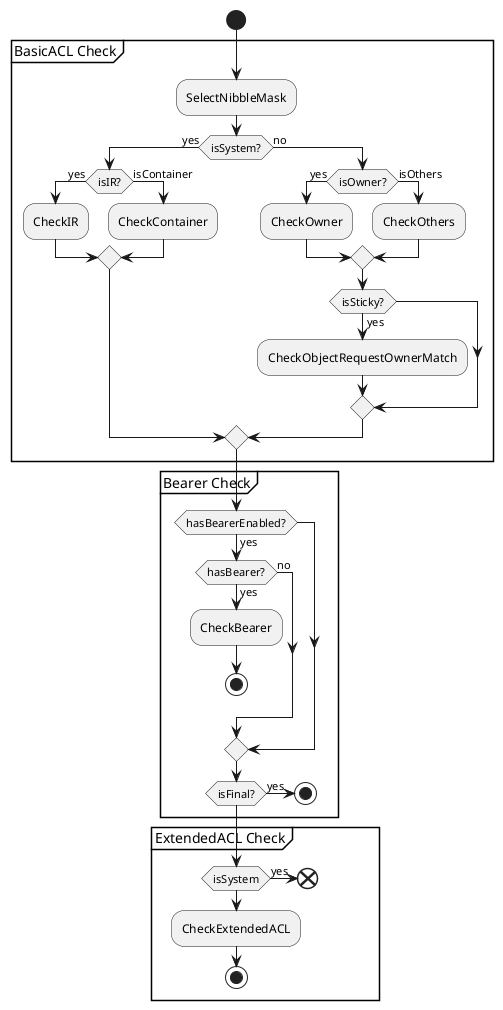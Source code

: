 @startuml

start
partition "BasicACL Check" {
:SelectNibbleMask;
if (isSystem?) then (yes)
 if (isIR?) then (yes)
  :CheckIR;
 else (isContainer)
  :CheckContainer;
endif

else (no)
  if (isOwner?) then (yes)
    :CheckOwner;
  else (isOthers)
    :CheckOthers;
  endif
  if (isSticky?) then (yes)
    :CheckObjectRequestOwnerMatch;
  endif
endif
}

partition "Bearer Check" {
if (hasBearerEnabled?) then (yes)
  if (hasBearer?) then (yes)
    :CheckBearer;
    stop
  else (no)
  endif
endif

if (isFinal?) then (yes)
  stop
endif
}

partition "ExtendedACL Check" {
if (isSystem) then (yes)
end
else
:CheckExtendedACL;
endif
stop
}

@enduml
